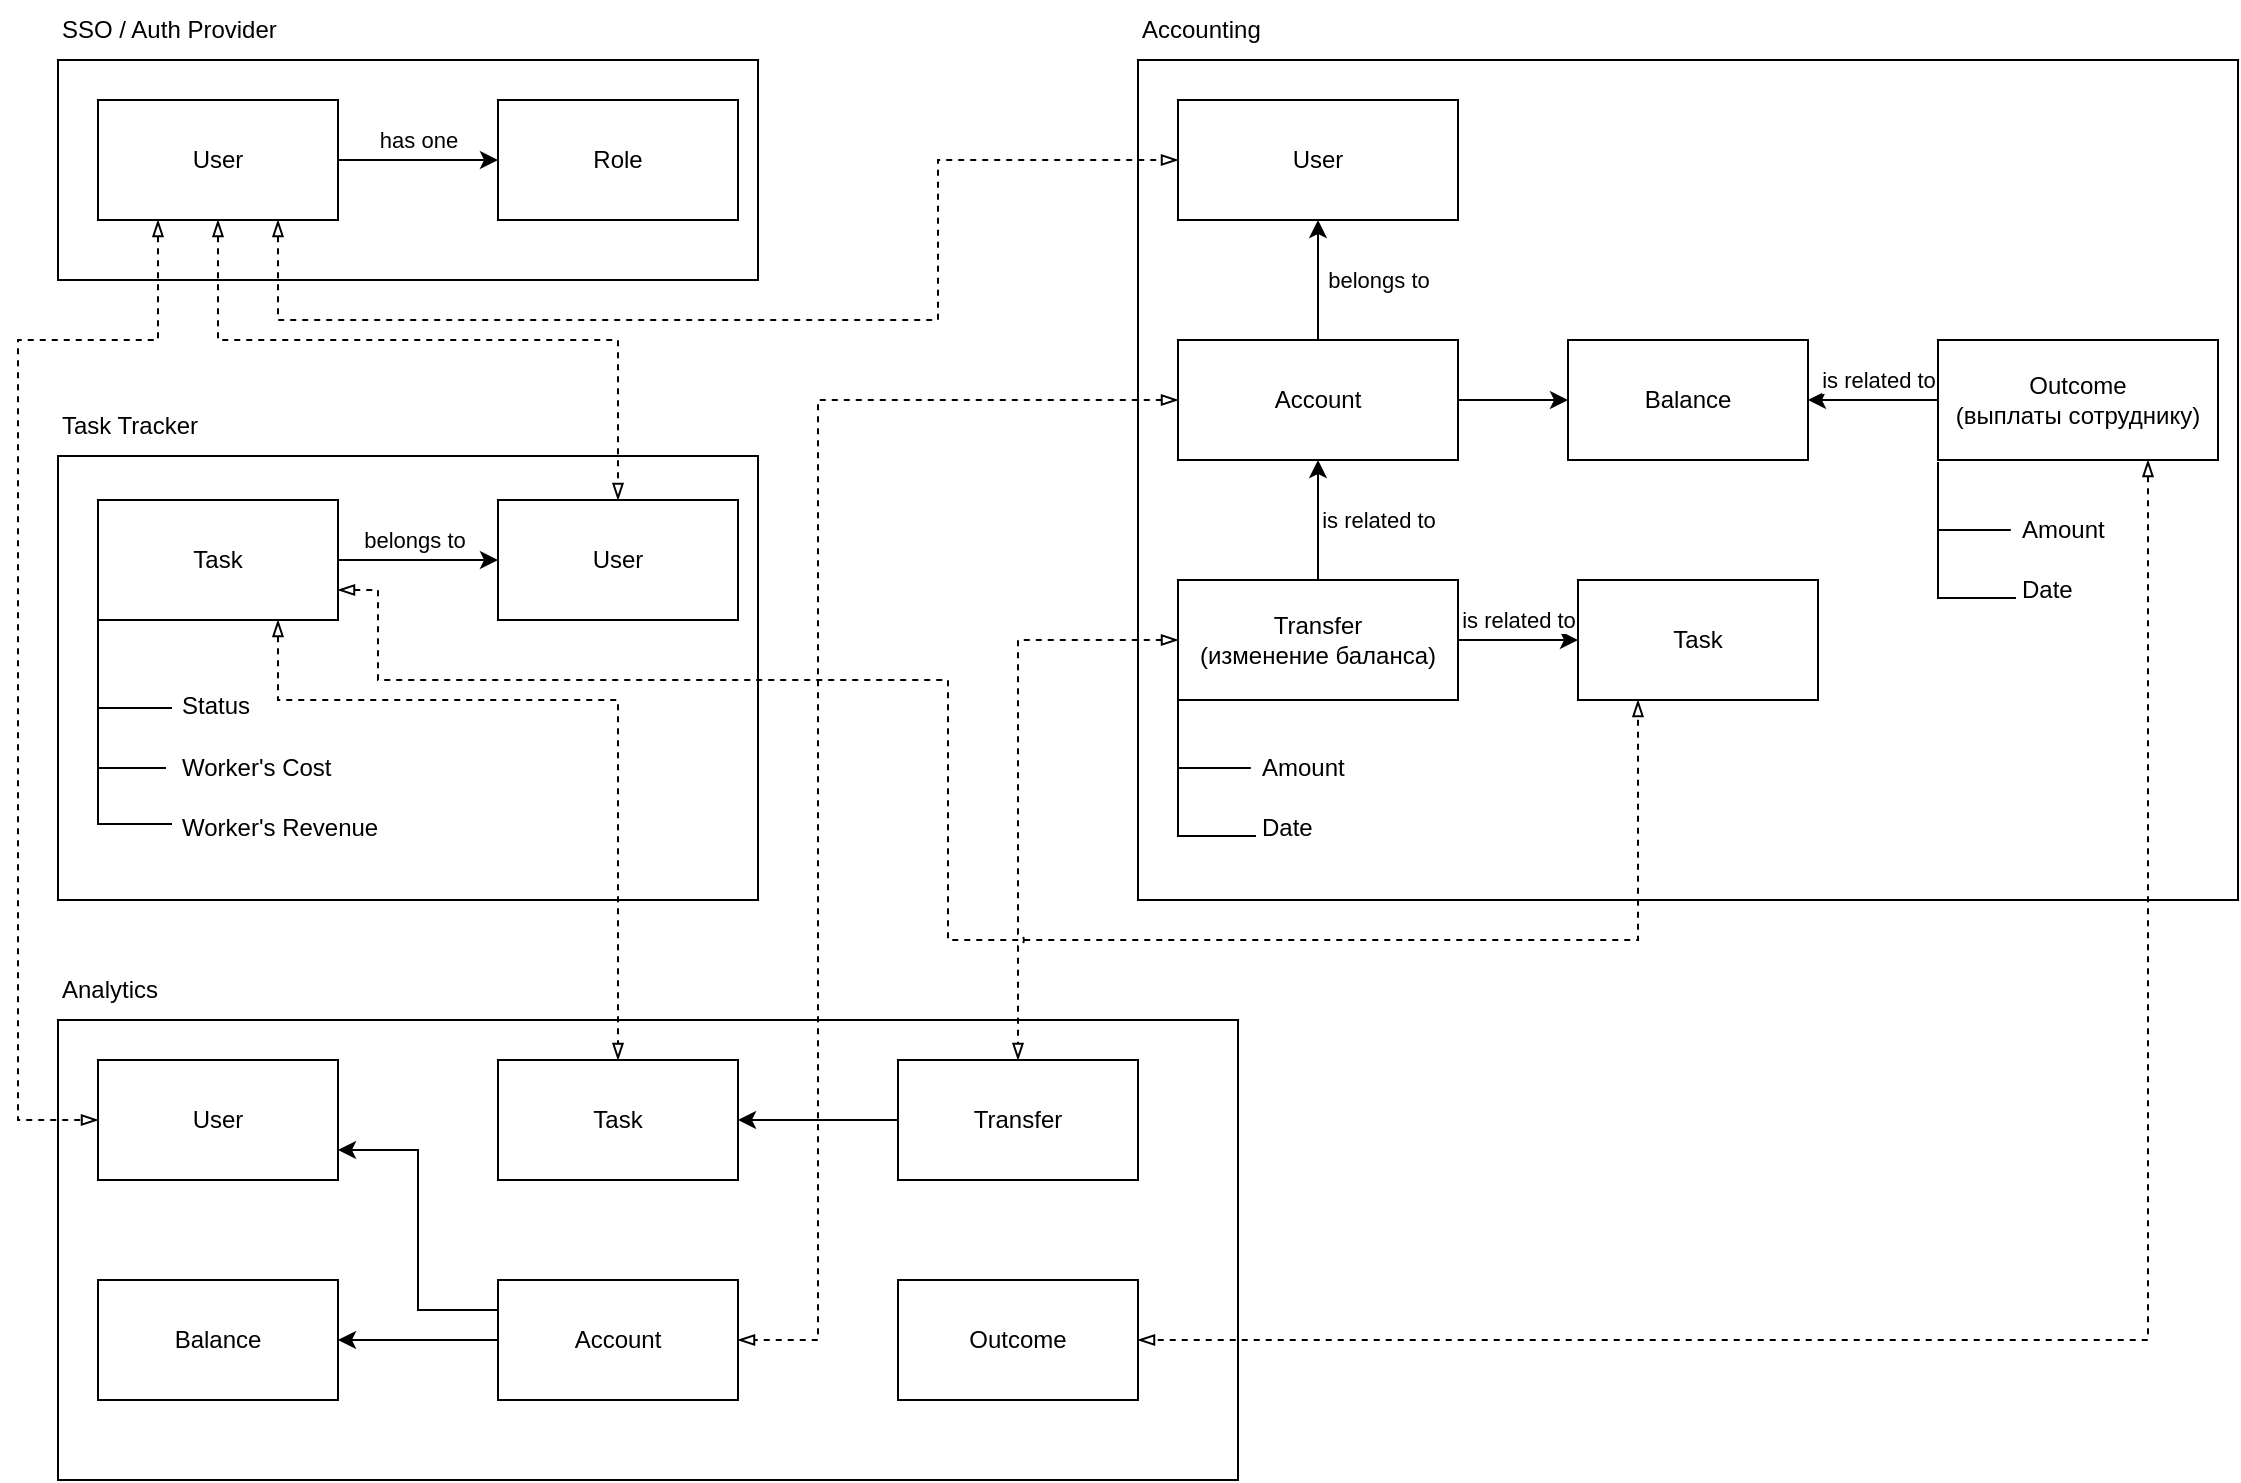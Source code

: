 <mxfile version="21.6.5" type="device">
  <diagram name="Страница 1" id="cTMR5VHDAyLMnO9CK7PR">
    <mxGraphModel dx="1418" dy="843" grid="1" gridSize="10" guides="1" tooltips="1" connect="1" arrows="1" fold="1" page="1" pageScale="1" pageWidth="1169" pageHeight="827" math="0" shadow="0">
      <root>
        <mxCell id="0" />
        <mxCell id="1" parent="0" />
        <mxCell id="2eMlXJKE9RkkuXGHtKKb-72" value="" style="rounded=0;whiteSpace=wrap;html=1;fillColor=none;" parent="1" vertex="1">
          <mxGeometry x="60" y="540" width="590" height="230" as="geometry" />
        </mxCell>
        <mxCell id="2eMlXJKE9RkkuXGHtKKb-52" value="" style="rounded=0;whiteSpace=wrap;html=1;fillColor=none;" parent="1" vertex="1">
          <mxGeometry x="600" y="60" width="550" height="420" as="geometry" />
        </mxCell>
        <mxCell id="2eMlXJKE9RkkuXGHtKKb-51" value="" style="rounded=0;whiteSpace=wrap;html=1;fillColor=none;" parent="1" vertex="1">
          <mxGeometry x="60" y="258" width="350" height="222" as="geometry" />
        </mxCell>
        <mxCell id="2eMlXJKE9RkkuXGHtKKb-50" value="" style="rounded=0;whiteSpace=wrap;html=1;fillColor=none;" parent="1" vertex="1">
          <mxGeometry x="60" y="60" width="350" height="110" as="geometry" />
        </mxCell>
        <mxCell id="2eMlXJKE9RkkuXGHtKKb-11" style="edgeStyle=orthogonalEdgeStyle;rounded=0;orthogonalLoop=1;jettySize=auto;html=1;exitX=1;exitY=0.5;exitDx=0;exitDy=0;entryX=0;entryY=0.5;entryDx=0;entryDy=0;" parent="1" source="2eMlXJKE9RkkuXGHtKKb-9" target="2eMlXJKE9RkkuXGHtKKb-10" edge="1">
          <mxGeometry relative="1" as="geometry" />
        </mxCell>
        <mxCell id="2eMlXJKE9RkkuXGHtKKb-14" value="has one" style="edgeLabel;html=1;align=center;verticalAlign=middle;resizable=0;points=[];" parent="2eMlXJKE9RkkuXGHtKKb-11" vertex="1" connectable="0">
          <mxGeometry x="-0.2" y="-3" relative="1" as="geometry">
            <mxPoint x="8" y="-13" as="offset" />
          </mxGeometry>
        </mxCell>
        <mxCell id="2eMlXJKE9RkkuXGHtKKb-17" style="edgeStyle=orthogonalEdgeStyle;orthogonalLoop=1;jettySize=auto;html=1;exitX=0.5;exitY=1;exitDx=0;exitDy=0;entryX=0.5;entryY=0;entryDx=0;entryDy=0;rounded=0;strokeColor=default;endArrow=blockThin;endFill=0;startArrow=blockThin;startFill=0;dashed=1;" parent="1" source="2eMlXJKE9RkkuXGHtKKb-9" target="2eMlXJKE9RkkuXGHtKKb-13" edge="1">
          <mxGeometry relative="1" as="geometry">
            <Array as="points">
              <mxPoint x="140" y="200" />
              <mxPoint x="340" y="200" />
            </Array>
          </mxGeometry>
        </mxCell>
        <mxCell id="2eMlXJKE9RkkuXGHtKKb-39" style="edgeStyle=orthogonalEdgeStyle;rounded=0;orthogonalLoop=1;jettySize=auto;html=1;exitX=0.75;exitY=1;exitDx=0;exitDy=0;entryX=0;entryY=0.5;entryDx=0;entryDy=0;startArrow=blockThin;startFill=0;endArrow=blockThin;endFill=0;dashed=1;" parent="1" source="2eMlXJKE9RkkuXGHtKKb-9" target="2eMlXJKE9RkkuXGHtKKb-35" edge="1">
          <mxGeometry relative="1" as="geometry">
            <Array as="points">
              <mxPoint x="170" y="190" />
              <mxPoint x="500" y="190" />
              <mxPoint x="500" y="110" />
            </Array>
          </mxGeometry>
        </mxCell>
        <mxCell id="2eMlXJKE9RkkuXGHtKKb-64" style="edgeStyle=orthogonalEdgeStyle;rounded=0;orthogonalLoop=1;jettySize=auto;html=1;exitX=0.25;exitY=1;exitDx=0;exitDy=0;entryX=0;entryY=0.5;entryDx=0;entryDy=0;endArrow=blockThin;endFill=0;startArrow=blockThin;startFill=0;dashed=1;" parent="1" source="2eMlXJKE9RkkuXGHtKKb-9" target="2eMlXJKE9RkkuXGHtKKb-56" edge="1">
          <mxGeometry relative="1" as="geometry">
            <Array as="points">
              <mxPoint x="110" y="200" />
              <mxPoint x="40" y="200" />
              <mxPoint x="40" y="590" />
            </Array>
          </mxGeometry>
        </mxCell>
        <mxCell id="2eMlXJKE9RkkuXGHtKKb-9" value="User" style="rounded=0;whiteSpace=wrap;html=1;" parent="1" vertex="1">
          <mxGeometry x="80" y="80" width="120" height="60" as="geometry" />
        </mxCell>
        <mxCell id="2eMlXJKE9RkkuXGHtKKb-10" value="Role" style="rounded=0;whiteSpace=wrap;html=1;" parent="1" vertex="1">
          <mxGeometry x="280" y="80" width="120" height="60" as="geometry" />
        </mxCell>
        <mxCell id="2eMlXJKE9RkkuXGHtKKb-15" style="edgeStyle=orthogonalEdgeStyle;rounded=0;orthogonalLoop=1;jettySize=auto;html=1;exitX=1;exitY=0.5;exitDx=0;exitDy=0;entryX=0;entryY=0.5;entryDx=0;entryDy=0;" parent="1" source="2eMlXJKE9RkkuXGHtKKb-12" target="2eMlXJKE9RkkuXGHtKKb-13" edge="1">
          <mxGeometry relative="1" as="geometry" />
        </mxCell>
        <mxCell id="2eMlXJKE9RkkuXGHtKKb-16" value="belongs to" style="edgeLabel;html=1;align=center;verticalAlign=middle;resizable=0;points=[];" parent="2eMlXJKE9RkkuXGHtKKb-15" vertex="1" connectable="0">
          <mxGeometry x="-0.05" y="1" relative="1" as="geometry">
            <mxPoint y="-9" as="offset" />
          </mxGeometry>
        </mxCell>
        <mxCell id="2eMlXJKE9RkkuXGHtKKb-31" style="edgeStyle=orthogonalEdgeStyle;rounded=0;orthogonalLoop=1;jettySize=auto;html=1;exitX=0;exitY=1;exitDx=0;exitDy=0;entryX=-0.06;entryY=0.5;entryDx=0;entryDy=0;entryPerimeter=0;endArrow=none;endFill=0;" parent="1" source="2eMlXJKE9RkkuXGHtKKb-12" target="2eMlXJKE9RkkuXGHtKKb-23" edge="1">
          <mxGeometry relative="1" as="geometry">
            <mxPoint x="80" y="420" as="targetPoint" />
            <Array as="points">
              <mxPoint x="80" y="414" />
            </Array>
          </mxGeometry>
        </mxCell>
        <mxCell id="2eMlXJKE9RkkuXGHtKKb-65" style="edgeStyle=orthogonalEdgeStyle;rounded=0;orthogonalLoop=1;jettySize=auto;html=1;exitX=0.75;exitY=1;exitDx=0;exitDy=0;entryX=0.5;entryY=0;entryDx=0;entryDy=0;endArrow=blockThin;endFill=0;startArrow=blockThin;startFill=0;dashed=1;" parent="1" source="2eMlXJKE9RkkuXGHtKKb-12" target="2eMlXJKE9RkkuXGHtKKb-58" edge="1">
          <mxGeometry relative="1" as="geometry">
            <Array as="points">
              <mxPoint x="170" y="380" />
              <mxPoint x="340" y="380" />
            </Array>
          </mxGeometry>
        </mxCell>
        <mxCell id="Ur6JNkduuCommPyrhhBe-2" style="edgeStyle=orthogonalEdgeStyle;rounded=0;orthogonalLoop=1;jettySize=auto;html=1;exitX=1;exitY=0.75;exitDx=0;exitDy=0;entryX=0.25;entryY=1;entryDx=0;entryDy=0;jumpStyle=arc;dashed=1;startArrow=blockThin;startFill=0;endArrow=blockThin;endFill=0;" edge="1" parent="1" source="2eMlXJKE9RkkuXGHtKKb-12" target="Ur6JNkduuCommPyrhhBe-1">
          <mxGeometry relative="1" as="geometry">
            <Array as="points">
              <mxPoint x="220" y="325" />
              <mxPoint x="220" y="370" />
              <mxPoint x="505" y="370" />
              <mxPoint x="505" y="500" />
              <mxPoint x="850" y="500" />
            </Array>
          </mxGeometry>
        </mxCell>
        <mxCell id="2eMlXJKE9RkkuXGHtKKb-12" value="Task" style="rounded=0;whiteSpace=wrap;html=1;" parent="1" vertex="1">
          <mxGeometry x="80" y="280" width="120" height="60" as="geometry" />
        </mxCell>
        <mxCell id="2eMlXJKE9RkkuXGHtKKb-13" value="User" style="rounded=0;whiteSpace=wrap;html=1;" parent="1" vertex="1">
          <mxGeometry x="280" y="280" width="120" height="60" as="geometry" />
        </mxCell>
        <mxCell id="2eMlXJKE9RkkuXGHtKKb-22" value="Status" style="text;html=1;align=left;verticalAlign=middle;resizable=0;points=[];autosize=1;strokeColor=none;fillColor=none;" parent="1" vertex="1">
          <mxGeometry x="120" y="368" width="60" height="30" as="geometry" />
        </mxCell>
        <mxCell id="2eMlXJKE9RkkuXGHtKKb-23" value="Worker&#39;s Cost" style="text;html=1;align=left;verticalAlign=middle;resizable=0;points=[];autosize=1;strokeColor=none;fillColor=none;" parent="1" vertex="1">
          <mxGeometry x="120" y="399" width="100" height="30" as="geometry" />
        </mxCell>
        <mxCell id="2eMlXJKE9RkkuXGHtKKb-30" value="Worker&#39;s Revenue" style="text;html=1;align=left;verticalAlign=middle;resizable=0;points=[];autosize=1;strokeColor=none;fillColor=none;" parent="1" vertex="1">
          <mxGeometry x="120" y="429" width="120" height="30" as="geometry" />
        </mxCell>
        <mxCell id="2eMlXJKE9RkkuXGHtKKb-33" style="edgeStyle=orthogonalEdgeStyle;rounded=0;orthogonalLoop=1;jettySize=auto;html=1;exitX=0;exitY=1;exitDx=0;exitDy=0;entryX=-0.06;entryY=0.5;entryDx=0;entryDy=0;entryPerimeter=0;endArrow=none;endFill=0;" parent="1" edge="1">
          <mxGeometry relative="1" as="geometry">
            <mxPoint x="117" y="384" as="targetPoint" />
            <mxPoint x="80" y="310" as="sourcePoint" />
            <Array as="points">
              <mxPoint x="80" y="384" />
            </Array>
          </mxGeometry>
        </mxCell>
        <mxCell id="2eMlXJKE9RkkuXGHtKKb-34" style="edgeStyle=orthogonalEdgeStyle;rounded=0;orthogonalLoop=1;jettySize=auto;html=1;exitX=0;exitY=1;exitDx=0;exitDy=0;entryX=-0.06;entryY=0.5;entryDx=0;entryDy=0;entryPerimeter=0;endArrow=none;endFill=0;" parent="1" edge="1">
          <mxGeometry relative="1" as="geometry">
            <mxPoint x="117" y="442" as="targetPoint" />
            <mxPoint x="80" y="368" as="sourcePoint" />
            <Array as="points">
              <mxPoint x="80" y="442" />
            </Array>
          </mxGeometry>
        </mxCell>
        <mxCell id="2eMlXJKE9RkkuXGHtKKb-35" value="User" style="rounded=0;whiteSpace=wrap;html=1;" parent="1" vertex="1">
          <mxGeometry x="620" y="80" width="140" height="60" as="geometry" />
        </mxCell>
        <mxCell id="2eMlXJKE9RkkuXGHtKKb-38" value="" style="edgeStyle=orthogonalEdgeStyle;rounded=0;orthogonalLoop=1;jettySize=auto;html=1;" parent="1" source="2eMlXJKE9RkkuXGHtKKb-36" target="2eMlXJKE9RkkuXGHtKKb-37" edge="1">
          <mxGeometry relative="1" as="geometry" />
        </mxCell>
        <mxCell id="2eMlXJKE9RkkuXGHtKKb-40" value="" style="edgeStyle=orthogonalEdgeStyle;rounded=0;orthogonalLoop=1;jettySize=auto;html=1;" parent="1" source="2eMlXJKE9RkkuXGHtKKb-36" target="2eMlXJKE9RkkuXGHtKKb-35" edge="1">
          <mxGeometry relative="1" as="geometry" />
        </mxCell>
        <mxCell id="2eMlXJKE9RkkuXGHtKKb-70" style="edgeStyle=orthogonalEdgeStyle;rounded=0;orthogonalLoop=1;jettySize=auto;html=1;exitX=0;exitY=0.5;exitDx=0;exitDy=0;entryX=1;entryY=0.5;entryDx=0;entryDy=0;startArrow=blockThin;startFill=0;endArrow=blockThin;endFill=0;dashed=1;" parent="1" source="2eMlXJKE9RkkuXGHtKKb-36" target="2eMlXJKE9RkkuXGHtKKb-68" edge="1">
          <mxGeometry relative="1" as="geometry">
            <Array as="points">
              <mxPoint x="440" y="230" />
              <mxPoint x="440" y="700" />
            </Array>
          </mxGeometry>
        </mxCell>
        <mxCell id="2eMlXJKE9RkkuXGHtKKb-36" value="Account" style="rounded=0;whiteSpace=wrap;html=1;" parent="1" vertex="1">
          <mxGeometry x="620" y="200" width="140" height="60" as="geometry" />
        </mxCell>
        <mxCell id="2eMlXJKE9RkkuXGHtKKb-37" value="Balance" style="rounded=0;whiteSpace=wrap;html=1;" parent="1" vertex="1">
          <mxGeometry x="815" y="200" width="120" height="60" as="geometry" />
        </mxCell>
        <mxCell id="2eMlXJKE9RkkuXGHtKKb-41" value="belongs to" style="edgeLabel;html=1;align=center;verticalAlign=middle;resizable=0;points=[];" parent="1" vertex="1" connectable="0">
          <mxGeometry x="720" y="170" as="geometry" />
        </mxCell>
        <mxCell id="2eMlXJKE9RkkuXGHtKKb-53" style="edgeStyle=orthogonalEdgeStyle;rounded=0;orthogonalLoop=1;jettySize=auto;html=1;exitX=0.5;exitY=0;exitDx=0;exitDy=0;entryX=0.5;entryY=1;entryDx=0;entryDy=0;" parent="1" source="2eMlXJKE9RkkuXGHtKKb-42" target="2eMlXJKE9RkkuXGHtKKb-36" edge="1">
          <mxGeometry relative="1" as="geometry" />
        </mxCell>
        <mxCell id="2eMlXJKE9RkkuXGHtKKb-66" style="edgeStyle=orthogonalEdgeStyle;rounded=0;orthogonalLoop=1;jettySize=auto;html=1;exitX=0;exitY=0.5;exitDx=0;exitDy=0;entryX=0.5;entryY=0;entryDx=0;entryDy=0;endArrow=blockThin;endFill=0;startArrow=blockThin;startFill=0;dashed=1;jumpStyle=arc;" parent="1" source="2eMlXJKE9RkkuXGHtKKb-42" target="2eMlXJKE9RkkuXGHtKKb-57" edge="1">
          <mxGeometry relative="1" as="geometry" />
        </mxCell>
        <mxCell id="Ur6JNkduuCommPyrhhBe-3" value="" style="edgeStyle=orthogonalEdgeStyle;rounded=0;orthogonalLoop=1;jettySize=auto;html=1;" edge="1" parent="1" source="2eMlXJKE9RkkuXGHtKKb-42" target="Ur6JNkduuCommPyrhhBe-1">
          <mxGeometry relative="1" as="geometry" />
        </mxCell>
        <mxCell id="2eMlXJKE9RkkuXGHtKKb-42" value="Transfer&lt;br&gt;(изменение баланса)" style="rounded=0;whiteSpace=wrap;html=1;" parent="1" vertex="1">
          <mxGeometry x="620" y="320" width="140" height="60" as="geometry" />
        </mxCell>
        <mxCell id="2eMlXJKE9RkkuXGHtKKb-44" style="edgeStyle=orthogonalEdgeStyle;rounded=0;orthogonalLoop=1;jettySize=auto;html=1;exitX=0;exitY=1;exitDx=0;exitDy=0;entryX=-0.06;entryY=0.5;entryDx=0;entryDy=0;entryPerimeter=0;endArrow=none;endFill=0;" parent="1" target="2eMlXJKE9RkkuXGHtKKb-46" edge="1">
          <mxGeometry relative="1" as="geometry">
            <mxPoint x="620" y="460" as="targetPoint" />
            <mxPoint x="620" y="380" as="sourcePoint" />
            <Array as="points">
              <mxPoint x="620" y="414" />
            </Array>
          </mxGeometry>
        </mxCell>
        <mxCell id="2eMlXJKE9RkkuXGHtKKb-46" value="Amount" style="text;html=1;align=left;verticalAlign=middle;resizable=0;points=[];autosize=1;strokeColor=none;fillColor=none;" parent="1" vertex="1">
          <mxGeometry x="660" y="399" width="60" height="30" as="geometry" />
        </mxCell>
        <mxCell id="2eMlXJKE9RkkuXGHtKKb-47" value="Date" style="text;html=1;align=left;verticalAlign=middle;resizable=0;points=[];autosize=1;strokeColor=none;fillColor=none;" parent="1" vertex="1">
          <mxGeometry x="660" y="429" width="50" height="30" as="geometry" />
        </mxCell>
        <mxCell id="2eMlXJKE9RkkuXGHtKKb-49" style="edgeStyle=orthogonalEdgeStyle;rounded=0;orthogonalLoop=1;jettySize=auto;html=1;exitX=0;exitY=1;exitDx=0;exitDy=0;entryX=-0.02;entryY=0.633;entryDx=0;entryDy=0;entryPerimeter=0;endArrow=none;endFill=0;" parent="1" target="2eMlXJKE9RkkuXGHtKKb-47" edge="1">
          <mxGeometry relative="1" as="geometry">
            <mxPoint x="656" y="414" as="targetPoint" />
            <mxPoint x="620" y="380" as="sourcePoint" />
            <Array as="points">
              <mxPoint x="620" y="448" />
            </Array>
          </mxGeometry>
        </mxCell>
        <mxCell id="2eMlXJKE9RkkuXGHtKKb-54" value="is related to" style="edgeLabel;html=1;align=center;verticalAlign=middle;resizable=0;points=[];" parent="1" vertex="1" connectable="0">
          <mxGeometry x="720" y="290" as="geometry" />
        </mxCell>
        <mxCell id="2eMlXJKE9RkkuXGHtKKb-56" value="User" style="rounded=0;whiteSpace=wrap;html=1;" parent="1" vertex="1">
          <mxGeometry x="80" y="560" width="120" height="60" as="geometry" />
        </mxCell>
        <mxCell id="Ur6JNkduuCommPyrhhBe-4" value="" style="edgeStyle=orthogonalEdgeStyle;rounded=0;orthogonalLoop=1;jettySize=auto;html=1;" edge="1" parent="1" source="2eMlXJKE9RkkuXGHtKKb-57" target="2eMlXJKE9RkkuXGHtKKb-58">
          <mxGeometry relative="1" as="geometry" />
        </mxCell>
        <mxCell id="2eMlXJKE9RkkuXGHtKKb-57" value="Transfer" style="rounded=0;whiteSpace=wrap;html=1;" parent="1" vertex="1">
          <mxGeometry x="480" y="560" width="120" height="60" as="geometry" />
        </mxCell>
        <mxCell id="2eMlXJKE9RkkuXGHtKKb-58" value="Task" style="rounded=0;whiteSpace=wrap;html=1;" parent="1" vertex="1">
          <mxGeometry x="280" y="560" width="120" height="60" as="geometry" />
        </mxCell>
        <mxCell id="2eMlXJKE9RkkuXGHtKKb-62" value="" style="edgeStyle=orthogonalEdgeStyle;rounded=0;orthogonalLoop=1;jettySize=auto;html=1;" parent="1" source="2eMlXJKE9RkkuXGHtKKb-59" target="2eMlXJKE9RkkuXGHtKKb-37" edge="1">
          <mxGeometry relative="1" as="geometry" />
        </mxCell>
        <mxCell id="2eMlXJKE9RkkuXGHtKKb-84" style="edgeStyle=orthogonalEdgeStyle;rounded=0;orthogonalLoop=1;jettySize=auto;html=1;exitX=0.75;exitY=1;exitDx=0;exitDy=0;entryX=1;entryY=0.5;entryDx=0;entryDy=0;startArrow=blockThin;startFill=0;endArrow=blockThin;endFill=0;dashed=1;" parent="1" source="2eMlXJKE9RkkuXGHtKKb-59" target="2eMlXJKE9RkkuXGHtKKb-83" edge="1">
          <mxGeometry relative="1" as="geometry" />
        </mxCell>
        <mxCell id="2eMlXJKE9RkkuXGHtKKb-59" value="Outcome&lt;br&gt;(выплаты сотруднику)" style="rounded=0;whiteSpace=wrap;html=1;" parent="1" vertex="1">
          <mxGeometry x="1000" y="200" width="140" height="60" as="geometry" />
        </mxCell>
        <mxCell id="2eMlXJKE9RkkuXGHtKKb-63" value="is related to" style="edgeLabel;html=1;align=center;verticalAlign=middle;resizable=0;points=[];" parent="1" vertex="1" connectable="0">
          <mxGeometry x="970" y="220" as="geometry" />
        </mxCell>
        <mxCell id="2eMlXJKE9RkkuXGHtKKb-67" value="" style="edgeStyle=orthogonalEdgeStyle;rounded=0;orthogonalLoop=1;jettySize=auto;html=1;" parent="1" source="2eMlXJKE9RkkuXGHtKKb-68" target="2eMlXJKE9RkkuXGHtKKb-69" edge="1">
          <mxGeometry relative="1" as="geometry" />
        </mxCell>
        <mxCell id="Ur6JNkduuCommPyrhhBe-7" style="edgeStyle=orthogonalEdgeStyle;rounded=0;orthogonalLoop=1;jettySize=auto;html=1;exitX=0;exitY=0.25;exitDx=0;exitDy=0;entryX=1;entryY=0.75;entryDx=0;entryDy=0;" edge="1" parent="1" source="2eMlXJKE9RkkuXGHtKKb-68" target="2eMlXJKE9RkkuXGHtKKb-56">
          <mxGeometry relative="1" as="geometry" />
        </mxCell>
        <mxCell id="2eMlXJKE9RkkuXGHtKKb-68" value="Account" style="rounded=0;whiteSpace=wrap;html=1;" parent="1" vertex="1">
          <mxGeometry x="280" y="670" width="120" height="60" as="geometry" />
        </mxCell>
        <mxCell id="2eMlXJKE9RkkuXGHtKKb-69" value="Balance" style="rounded=0;whiteSpace=wrap;html=1;" parent="1" vertex="1">
          <mxGeometry x="80" y="670" width="120" height="60" as="geometry" />
        </mxCell>
        <mxCell id="2eMlXJKE9RkkuXGHtKKb-74" value="SSO / Auth Provider" style="text;html=1;align=left;verticalAlign=middle;resizable=0;points=[];autosize=1;strokeColor=none;fillColor=none;" parent="1" vertex="1">
          <mxGeometry x="60" y="30" width="130" height="30" as="geometry" />
        </mxCell>
        <mxCell id="2eMlXJKE9RkkuXGHtKKb-75" value="Accounting" style="text;html=1;align=left;verticalAlign=middle;resizable=0;points=[];autosize=1;strokeColor=none;fillColor=none;" parent="1" vertex="1">
          <mxGeometry x="600" y="30" width="80" height="30" as="geometry" />
        </mxCell>
        <mxCell id="2eMlXJKE9RkkuXGHtKKb-76" value="Task Tracker" style="text;html=1;align=left;verticalAlign=middle;resizable=0;points=[];autosize=1;strokeColor=none;fillColor=none;" parent="1" vertex="1">
          <mxGeometry x="60" y="228" width="90" height="30" as="geometry" />
        </mxCell>
        <mxCell id="2eMlXJKE9RkkuXGHtKKb-77" value="Analytics" style="text;html=1;align=left;verticalAlign=middle;resizable=0;points=[];autosize=1;strokeColor=none;fillColor=none;" parent="1" vertex="1">
          <mxGeometry x="60" y="510" width="70" height="30" as="geometry" />
        </mxCell>
        <mxCell id="2eMlXJKE9RkkuXGHtKKb-79" style="edgeStyle=orthogonalEdgeStyle;rounded=0;orthogonalLoop=1;jettySize=auto;html=1;exitX=0;exitY=1;exitDx=0;exitDy=0;entryX=-0.06;entryY=0.5;entryDx=0;entryDy=0;entryPerimeter=0;endArrow=none;endFill=0;" parent="1" target="2eMlXJKE9RkkuXGHtKKb-80" edge="1">
          <mxGeometry relative="1" as="geometry">
            <mxPoint x="1000" y="341" as="targetPoint" />
            <mxPoint x="1000" y="261" as="sourcePoint" />
            <Array as="points">
              <mxPoint x="1000" y="295" />
            </Array>
          </mxGeometry>
        </mxCell>
        <mxCell id="2eMlXJKE9RkkuXGHtKKb-80" value="Amount" style="text;html=1;align=left;verticalAlign=middle;resizable=0;points=[];autosize=1;strokeColor=none;fillColor=none;" parent="1" vertex="1">
          <mxGeometry x="1040" y="280" width="60" height="30" as="geometry" />
        </mxCell>
        <mxCell id="2eMlXJKE9RkkuXGHtKKb-81" value="Date" style="text;html=1;align=left;verticalAlign=middle;resizable=0;points=[];autosize=1;strokeColor=none;fillColor=none;" parent="1" vertex="1">
          <mxGeometry x="1040" y="310" width="50" height="30" as="geometry" />
        </mxCell>
        <mxCell id="2eMlXJKE9RkkuXGHtKKb-82" style="edgeStyle=orthogonalEdgeStyle;rounded=0;orthogonalLoop=1;jettySize=auto;html=1;exitX=0;exitY=1;exitDx=0;exitDy=0;entryX=-0.02;entryY=0.633;entryDx=0;entryDy=0;entryPerimeter=0;endArrow=none;endFill=0;" parent="1" target="2eMlXJKE9RkkuXGHtKKb-81" edge="1">
          <mxGeometry relative="1" as="geometry">
            <mxPoint x="1036" y="295" as="targetPoint" />
            <mxPoint x="1000" y="261" as="sourcePoint" />
            <Array as="points">
              <mxPoint x="1000" y="329" />
            </Array>
          </mxGeometry>
        </mxCell>
        <mxCell id="2eMlXJKE9RkkuXGHtKKb-83" value="Outcome" style="rounded=0;whiteSpace=wrap;html=1;" parent="1" vertex="1">
          <mxGeometry x="480" y="670" width="120" height="60" as="geometry" />
        </mxCell>
        <mxCell id="Ur6JNkduuCommPyrhhBe-1" value="Task" style="rounded=0;whiteSpace=wrap;html=1;" vertex="1" parent="1">
          <mxGeometry x="820" y="320" width="120" height="60" as="geometry" />
        </mxCell>
        <mxCell id="Ur6JNkduuCommPyrhhBe-8" value="is related to" style="edgeLabel;html=1;align=center;verticalAlign=middle;resizable=0;points=[];" vertex="1" connectable="0" parent="1">
          <mxGeometry x="790" y="340" as="geometry" />
        </mxCell>
      </root>
    </mxGraphModel>
  </diagram>
</mxfile>
